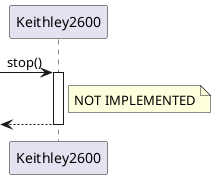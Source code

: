 @startuml

participant Keithley2600 as kei

[-> kei ++: stop()
note right of kei: NOT IMPLEMENTED
return

@enduml

